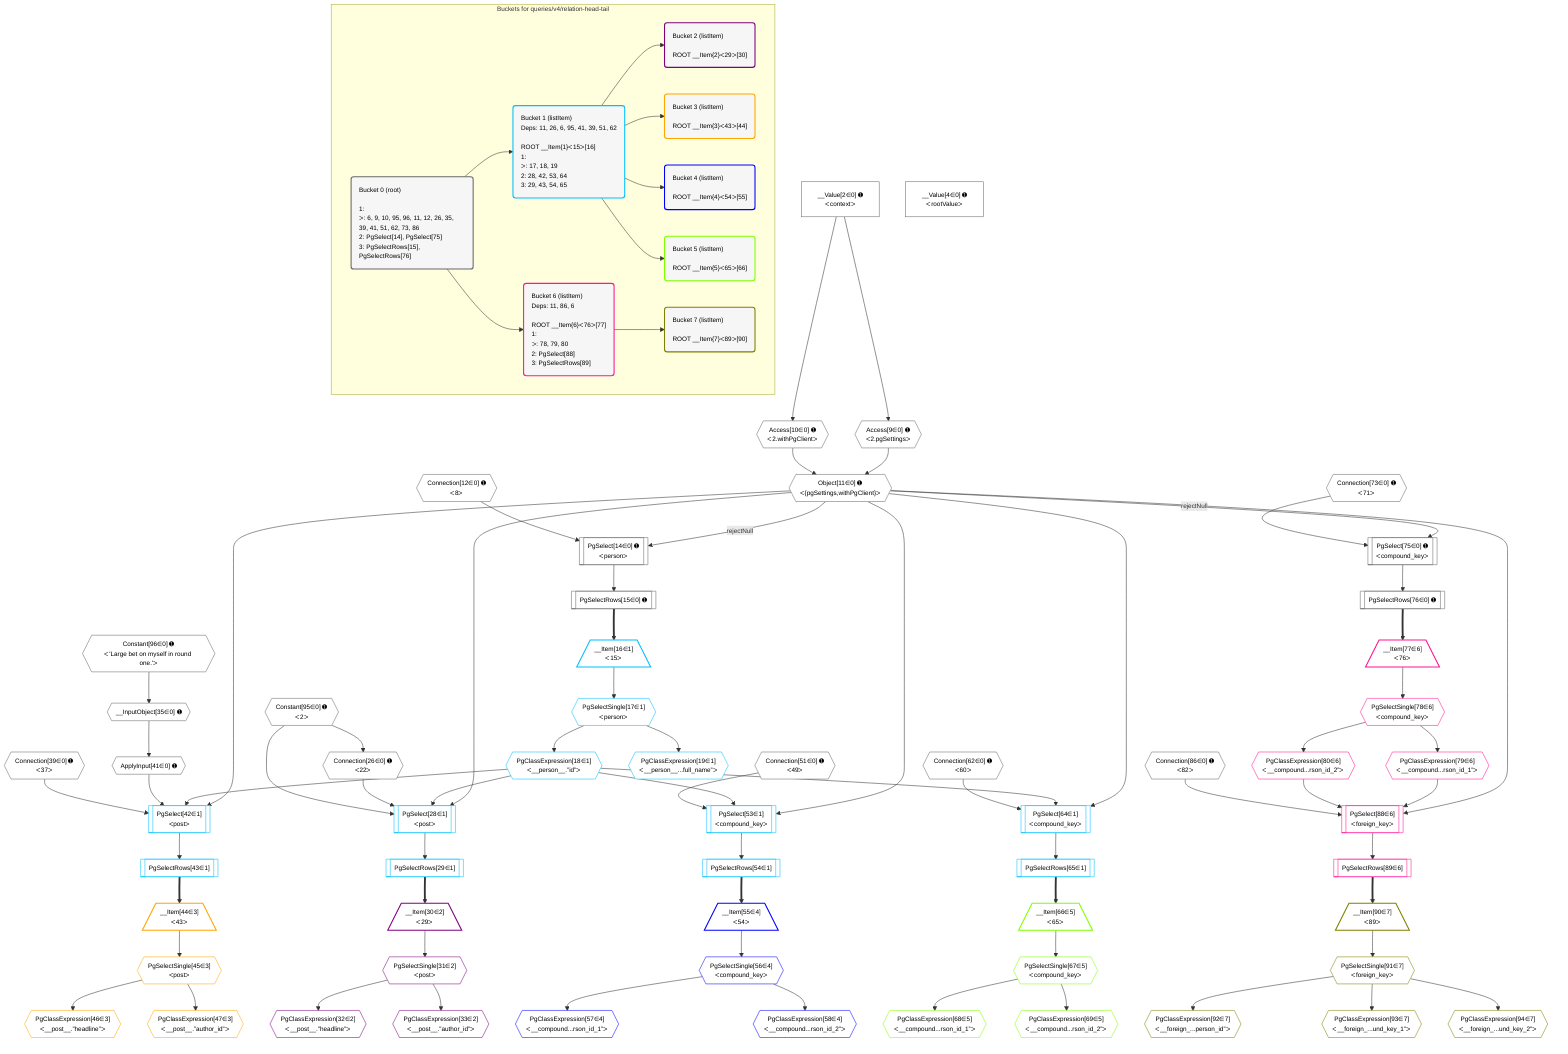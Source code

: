 %%{init: {'themeVariables': { 'fontSize': '12px'}}}%%
graph TD
    classDef path fill:#eee,stroke:#000,color:#000
    classDef plan fill:#fff,stroke-width:1px,color:#000
    classDef itemplan fill:#fff,stroke-width:2px,color:#000
    classDef unbatchedplan fill:#dff,stroke-width:1px,color:#000
    classDef sideeffectplan fill:#fcc,stroke-width:2px,color:#000
    classDef bucket fill:#f6f6f6,color:#000,stroke-width:2px,text-align:left


    %% plan dependencies
    PgSelect14[["PgSelect[14∈0] ➊<br />ᐸpersonᐳ"]]:::plan
    Object11{{"Object[11∈0] ➊<br />ᐸ{pgSettings,withPgClient}ᐳ"}}:::plan
    Connection12{{"Connection[12∈0] ➊<br />ᐸ8ᐳ"}}:::plan
    Object11 -->|rejectNull| PgSelect14
    Connection12 --> PgSelect14
    PgSelect75[["PgSelect[75∈0] ➊<br />ᐸcompound_keyᐳ"]]:::plan
    Connection73{{"Connection[73∈0] ➊<br />ᐸ71ᐳ"}}:::plan
    Object11 -->|rejectNull| PgSelect75
    Connection73 --> PgSelect75
    Connection26{{"Connection[26∈0] ➊<br />ᐸ22ᐳ"}}:::plan
    Constant95{{"Constant[95∈0] ➊<br />ᐸ2ᐳ"}}:::plan
    Constant95 --> Connection26
    Connection39{{"Connection[39∈0] ➊<br />ᐸ37ᐳ"}}:::plan
    Connection51{{"Connection[51∈0] ➊<br />ᐸ49ᐳ"}}:::plan
    Connection62{{"Connection[62∈0] ➊<br />ᐸ60ᐳ"}}:::plan
    Connection86{{"Connection[86∈0] ➊<br />ᐸ82ᐳ"}}:::plan
    Access9{{"Access[9∈0] ➊<br />ᐸ2.pgSettingsᐳ"}}:::plan
    Access10{{"Access[10∈0] ➊<br />ᐸ2.withPgClientᐳ"}}:::plan
    Access9 & Access10 --> Object11
    __InputObject35{{"__InputObject[35∈0] ➊"}}:::plan
    Constant96{{"Constant[96∈0] ➊<br />ᐸ'Large bet on myself in round one.'ᐳ"}}:::plan
    Constant96 --> __InputObject35
    __Value2["__Value[2∈0] ➊<br />ᐸcontextᐳ"]:::plan
    __Value2 --> Access9
    __Value2 --> Access10
    PgSelectRows15[["PgSelectRows[15∈0] ➊"]]:::plan
    PgSelect14 --> PgSelectRows15
    ApplyInput41{{"ApplyInput[41∈0] ➊"}}:::plan
    __InputObject35 --> ApplyInput41
    PgSelectRows76[["PgSelectRows[76∈0] ➊"]]:::plan
    PgSelect75 --> PgSelectRows76
    __Value4["__Value[4∈0] ➊<br />ᐸrootValueᐳ"]:::plan
    PgSelect42[["PgSelect[42∈1]<br />ᐸpostᐳ"]]:::plan
    PgClassExpression18{{"PgClassExpression[18∈1]<br />ᐸ__person__.”id”ᐳ"}}:::plan
    Object11 & PgClassExpression18 & ApplyInput41 & Connection39 --> PgSelect42
    PgSelect28[["PgSelect[28∈1]<br />ᐸpostᐳ"]]:::plan
    Object11 & PgClassExpression18 & Connection26 & Constant95 --> PgSelect28
    PgSelect53[["PgSelect[53∈1]<br />ᐸcompound_keyᐳ"]]:::plan
    Object11 & PgClassExpression18 & Connection51 --> PgSelect53
    PgSelect64[["PgSelect[64∈1]<br />ᐸcompound_keyᐳ"]]:::plan
    Object11 & PgClassExpression18 & Connection62 --> PgSelect64
    __Item16[/"__Item[16∈1]<br />ᐸ15ᐳ"\]:::itemplan
    PgSelectRows15 ==> __Item16
    PgSelectSingle17{{"PgSelectSingle[17∈1]<br />ᐸpersonᐳ"}}:::plan
    __Item16 --> PgSelectSingle17
    PgSelectSingle17 --> PgClassExpression18
    PgClassExpression19{{"PgClassExpression[19∈1]<br />ᐸ__person__...full_name”ᐳ"}}:::plan
    PgSelectSingle17 --> PgClassExpression19
    PgSelectRows29[["PgSelectRows[29∈1]"]]:::plan
    PgSelect28 --> PgSelectRows29
    PgSelectRows43[["PgSelectRows[43∈1]"]]:::plan
    PgSelect42 --> PgSelectRows43
    PgSelectRows54[["PgSelectRows[54∈1]"]]:::plan
    PgSelect53 --> PgSelectRows54
    PgSelectRows65[["PgSelectRows[65∈1]"]]:::plan
    PgSelect64 --> PgSelectRows65
    __Item30[/"__Item[30∈2]<br />ᐸ29ᐳ"\]:::itemplan
    PgSelectRows29 ==> __Item30
    PgSelectSingle31{{"PgSelectSingle[31∈2]<br />ᐸpostᐳ"}}:::plan
    __Item30 --> PgSelectSingle31
    PgClassExpression32{{"PgClassExpression[32∈2]<br />ᐸ__post__.”headline”ᐳ"}}:::plan
    PgSelectSingle31 --> PgClassExpression32
    PgClassExpression33{{"PgClassExpression[33∈2]<br />ᐸ__post__.”author_id”ᐳ"}}:::plan
    PgSelectSingle31 --> PgClassExpression33
    __Item44[/"__Item[44∈3]<br />ᐸ43ᐳ"\]:::itemplan
    PgSelectRows43 ==> __Item44
    PgSelectSingle45{{"PgSelectSingle[45∈3]<br />ᐸpostᐳ"}}:::plan
    __Item44 --> PgSelectSingle45
    PgClassExpression46{{"PgClassExpression[46∈3]<br />ᐸ__post__.”headline”ᐳ"}}:::plan
    PgSelectSingle45 --> PgClassExpression46
    PgClassExpression47{{"PgClassExpression[47∈3]<br />ᐸ__post__.”author_id”ᐳ"}}:::plan
    PgSelectSingle45 --> PgClassExpression47
    __Item55[/"__Item[55∈4]<br />ᐸ54ᐳ"\]:::itemplan
    PgSelectRows54 ==> __Item55
    PgSelectSingle56{{"PgSelectSingle[56∈4]<br />ᐸcompound_keyᐳ"}}:::plan
    __Item55 --> PgSelectSingle56
    PgClassExpression57{{"PgClassExpression[57∈4]<br />ᐸ__compound...rson_id_1”ᐳ"}}:::plan
    PgSelectSingle56 --> PgClassExpression57
    PgClassExpression58{{"PgClassExpression[58∈4]<br />ᐸ__compound...rson_id_2”ᐳ"}}:::plan
    PgSelectSingle56 --> PgClassExpression58
    __Item66[/"__Item[66∈5]<br />ᐸ65ᐳ"\]:::itemplan
    PgSelectRows65 ==> __Item66
    PgSelectSingle67{{"PgSelectSingle[67∈5]<br />ᐸcompound_keyᐳ"}}:::plan
    __Item66 --> PgSelectSingle67
    PgClassExpression68{{"PgClassExpression[68∈5]<br />ᐸ__compound...rson_id_1”ᐳ"}}:::plan
    PgSelectSingle67 --> PgClassExpression68
    PgClassExpression69{{"PgClassExpression[69∈5]<br />ᐸ__compound...rson_id_2”ᐳ"}}:::plan
    PgSelectSingle67 --> PgClassExpression69
    PgSelect88[["PgSelect[88∈6]<br />ᐸforeign_keyᐳ"]]:::plan
    PgClassExpression79{{"PgClassExpression[79∈6]<br />ᐸ__compound...rson_id_1”ᐳ"}}:::plan
    PgClassExpression80{{"PgClassExpression[80∈6]<br />ᐸ__compound...rson_id_2”ᐳ"}}:::plan
    Object11 & PgClassExpression79 & PgClassExpression80 & Connection86 --> PgSelect88
    __Item77[/"__Item[77∈6]<br />ᐸ76ᐳ"\]:::itemplan
    PgSelectRows76 ==> __Item77
    PgSelectSingle78{{"PgSelectSingle[78∈6]<br />ᐸcompound_keyᐳ"}}:::plan
    __Item77 --> PgSelectSingle78
    PgSelectSingle78 --> PgClassExpression79
    PgSelectSingle78 --> PgClassExpression80
    PgSelectRows89[["PgSelectRows[89∈6]"]]:::plan
    PgSelect88 --> PgSelectRows89
    __Item90[/"__Item[90∈7]<br />ᐸ89ᐳ"\]:::itemplan
    PgSelectRows89 ==> __Item90
    PgSelectSingle91{{"PgSelectSingle[91∈7]<br />ᐸforeign_keyᐳ"}}:::plan
    __Item90 --> PgSelectSingle91
    PgClassExpression92{{"PgClassExpression[92∈7]<br />ᐸ__foreign_...person_id”ᐳ"}}:::plan
    PgSelectSingle91 --> PgClassExpression92
    PgClassExpression93{{"PgClassExpression[93∈7]<br />ᐸ__foreign_...und_key_1”ᐳ"}}:::plan
    PgSelectSingle91 --> PgClassExpression93
    PgClassExpression94{{"PgClassExpression[94∈7]<br />ᐸ__foreign_...und_key_2”ᐳ"}}:::plan
    PgSelectSingle91 --> PgClassExpression94

    %% define steps

    subgraph "Buckets for queries/v4/relation-head-tail"
    Bucket0("Bucket 0 (root)<br /><br />1: <br />ᐳ: 6, 9, 10, 95, 96, 11, 12, 26, 35, 39, 41, 51, 62, 73, 86<br />2: PgSelect[14], PgSelect[75]<br />3: PgSelectRows[15], PgSelectRows[76]"):::bucket
    classDef bucket0 stroke:#696969
    class Bucket0,__Value2,__Value4,Access9,Access10,Object11,Connection12,PgSelect14,PgSelectRows15,Connection26,__InputObject35,Connection39,ApplyInput41,Connection51,Connection62,Connection73,PgSelect75,PgSelectRows76,Connection86,Constant95,Constant96 bucket0
    Bucket1("Bucket 1 (listItem)<br />Deps: 11, 26, 6, 95, 41, 39, 51, 62<br /><br />ROOT __Item{1}ᐸ15ᐳ[16]<br />1: <br />ᐳ: 17, 18, 19<br />2: 28, 42, 53, 64<br />3: 29, 43, 54, 65"):::bucket
    classDef bucket1 stroke:#00bfff
    class Bucket1,__Item16,PgSelectSingle17,PgClassExpression18,PgClassExpression19,PgSelect28,PgSelectRows29,PgSelect42,PgSelectRows43,PgSelect53,PgSelectRows54,PgSelect64,PgSelectRows65 bucket1
    Bucket2("Bucket 2 (listItem)<br /><br />ROOT __Item{2}ᐸ29ᐳ[30]"):::bucket
    classDef bucket2 stroke:#7f007f
    class Bucket2,__Item30,PgSelectSingle31,PgClassExpression32,PgClassExpression33 bucket2
    Bucket3("Bucket 3 (listItem)<br /><br />ROOT __Item{3}ᐸ43ᐳ[44]"):::bucket
    classDef bucket3 stroke:#ffa500
    class Bucket3,__Item44,PgSelectSingle45,PgClassExpression46,PgClassExpression47 bucket3
    Bucket4("Bucket 4 (listItem)<br /><br />ROOT __Item{4}ᐸ54ᐳ[55]"):::bucket
    classDef bucket4 stroke:#0000ff
    class Bucket4,__Item55,PgSelectSingle56,PgClassExpression57,PgClassExpression58 bucket4
    Bucket5("Bucket 5 (listItem)<br /><br />ROOT __Item{5}ᐸ65ᐳ[66]"):::bucket
    classDef bucket5 stroke:#7fff00
    class Bucket5,__Item66,PgSelectSingle67,PgClassExpression68,PgClassExpression69 bucket5
    Bucket6("Bucket 6 (listItem)<br />Deps: 11, 86, 6<br /><br />ROOT __Item{6}ᐸ76ᐳ[77]<br />1: <br />ᐳ: 78, 79, 80<br />2: PgSelect[88]<br />3: PgSelectRows[89]"):::bucket
    classDef bucket6 stroke:#ff1493
    class Bucket6,__Item77,PgSelectSingle78,PgClassExpression79,PgClassExpression80,PgSelect88,PgSelectRows89 bucket6
    Bucket7("Bucket 7 (listItem)<br /><br />ROOT __Item{7}ᐸ89ᐳ[90]"):::bucket
    classDef bucket7 stroke:#808000
    class Bucket7,__Item90,PgSelectSingle91,PgClassExpression92,PgClassExpression93,PgClassExpression94 bucket7
    Bucket0 --> Bucket1 & Bucket6
    Bucket1 --> Bucket2 & Bucket3 & Bucket4 & Bucket5
    Bucket6 --> Bucket7
    end